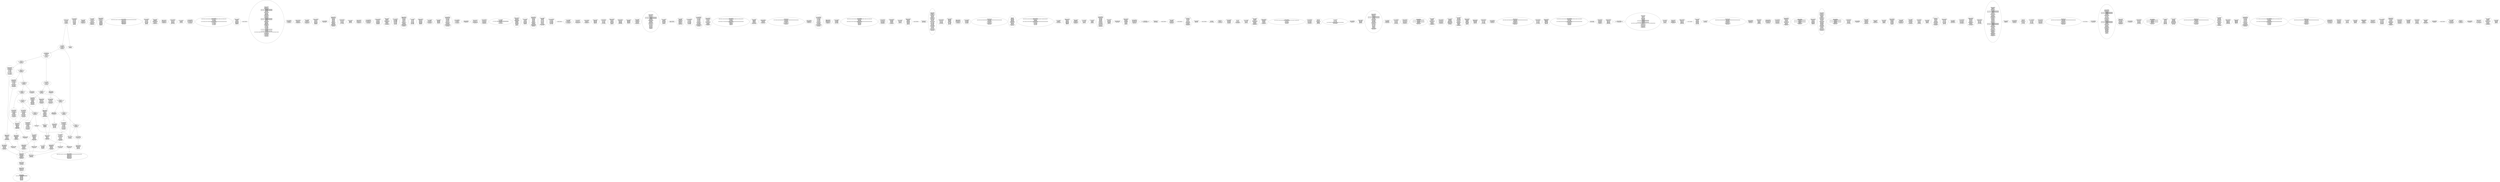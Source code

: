 digraph{
408[label="0x198:JUMPDEST
0x199:PUSH2 0x1b2
0x19c:PUSH1 0x4
0x19e:DUP1
0x19f:CALLDATASIZE
0x1a0:SUB
0x1a1:DUP2
0x1a2:ADD
0x1a3:SWAP1
0x1a4:PUSH2 0x1ad
0x1a7:SWAP2
0x1a8:SWAP1
0x1a9:PUSH2 0xcfa
0x1ac:JUMP"]
408 -> 3322
1891[label="0x763:JUMPDEST
0x764:PUSH1 0x40
0x766:MLOAD
0x767:DUP1
0x768:SWAP2
0x769:SUB
0x76a:SWAP1
0x76b:LOG3
0x76c:POP
0x76d:POP
0x76e:POP
0x76f:JUMP"]
3718[label="0xe86:JUMPDEST
0xe87:SWAP2
0xe88:POP
0xe89:PUSH2 0xe91
0xe8c:DUP3
0xe8d:PUSH2 0xe2a
0xe90:JUMP"]
888[label="0x378:JUMPDEST
0x379:SWAP1
0x37a:POP
0x37b:PUSH2 0x399
0x37e:DUP2
0x37f:DUP6
0x380:DUP6
0x381:PUSH2 0x38a
0x384:DUP6
0x385:DUP10
0x386:PUSH2 0x518
0x389:JUMP"]
2763[label="0xacb:JUMPDEST
0xacc:PUSH1 0x0
0xace:PUSH1 0x1f
0xad0:NOT
0xad1:PUSH1 0x1f
0xad3:DUP4
0xad4:ADD
0xad5:AND
0xad6:SWAP1
0xad7:POP
0xad8:SWAP2
0xad9:SWAP1
0xada:POP
0xadb:JUMP"]
3527[label="0xdc7:JUMPDEST
0xdc8:PUSH32 0x4e487b7100000000000000000000000000000000000000000000000000000000
0xde9:PUSH1 0x0
0xdeb:MSTORE
0xdec:PUSH1 0x11
0xdee:PUSH1 0x4
0xdf0:MSTORE
0xdf1:PUSH1 0x24
0xdf3:PUSH1 0x0
0xdf5:REVERT"]
800[label="0x320:JUMPDEST
0x321:PUSH1 0x1
0x323:SWAP2
0x324:POP
0x325:POP
0x326:SWAP3
0x327:SWAP2
0x328:POP
0x329:POP
0x32a:JUMP"]
1161[label="0x489:JUMPDEST
0x48a:SWAP1
0x48b:POP
0x48c:PUSH1 0x0
0x48e:PUSH2 0x497
0x491:DUP3
0x492:DUP7
0x493:PUSH2 0x518
0x496:JUMP"]
3574[label="0xdf6:JUMPDEST
0xdf7:PUSH1 0x0
0xdf9:PUSH2 0xe01
0xdfc:DUP3
0xdfd:PUSH2 0xb9a
0xe00:JUMP"]
1660[label="0x67c:JUMPDEST
0x67d:PUSH1 0x40
0x67f:MLOAD
0x680:DUP1
0x681:SWAP2
0x682:SUB
0x683:SWAP1
0x684:REVERT"]
2683[label="0xa7b:JUMPDEST
0xa7c:POP
0xa7d:POP
0xa7e:POP
0xa7f:JUMP"]
4543[label="0x11bf:JUMPDEST
0x11c0:PUSH1 0x0
0x11c2:PUSH2 0x11cc
0x11c5:PUSH1 0x26
0x11c7:DUP4
0x11c8:PUSH2 0xa90
0x11cb:JUMP"]
4318[label="0x10de:JUMPDEST
0x10df:PUSH32 0x45524332303a207472616e7366657220746f20746865207a65726f2061646472
0x1100:PUSH1 0x0
0x1102:DUP3
0x1103:ADD
0x1104:MSTORE
0x1105:PUSH32 0x6573730000000000000000000000000000000000000000000000000000000000
0x1126:PUSH1 0x20
0x1128:DUP3
0x1129:ADD
0x112a:MSTORE
0x112b:POP
0x112c:JUMP"]
3421[label="0xd5d:JUMPDEST
0xd5e:SWAP2
0xd5f:POP
0xd60:POP
0xd61:SWAP3
0xd62:POP
0xd63:SWAP3
0xd64:SWAP1
0xd65:POP
0xd66:JUMP"]
3046[label="0xbe6:JUMPDEST"]
1669[label="0x685:JUMPDEST
0x686:DUP1
0x687:PUSH1 0x1
0x689:PUSH1 0x0
0x68b:DUP6
0x68c:PUSH20 0xffffffffffffffffffffffffffffffffffffffff
0x6a1:AND
0x6a2:PUSH20 0xffffffffffffffffffffffffffffffffffffffff
0x6b7:AND
0x6b8:DUP2
0x6b9:MSTORE
0x6ba:PUSH1 0x20
0x6bc:ADD
0x6bd:SWAP1
0x6be:DUP2
0x6bf:MSTORE
0x6c0:PUSH1 0x20
0x6c2:ADD
0x6c3:PUSH1 0x0
0x6c5:SHA3
0x6c6:PUSH1 0x0
0x6c8:DUP5
0x6c9:PUSH20 0xffffffffffffffffffffffffffffffffffffffff
0x6de:AND
0x6df:PUSH20 0xffffffffffffffffffffffffffffffffffffffff
0x6f4:AND
0x6f5:DUP2
0x6f6:MSTORE
0x6f7:PUSH1 0x20
0x6f9:ADD
0x6fa:SWAP1
0x6fb:DUP2
0x6fc:MSTORE
0x6fd:PUSH1 0x20
0x6ff:ADD
0x700:PUSH1 0x0
0x702:SHA3
0x703:DUP2
0x704:SWAP1
0x705:SSTORE
0x706:POP
0x707:DUP2
0x708:PUSH20 0xffffffffffffffffffffffffffffffffffffffff
0x71d:AND
0x71e:DUP4
0x71f:PUSH20 0xffffffffffffffffffffffffffffffffffffffff
0x734:AND
0x735:PUSH32 0x8c5be1e5ebec7d5bd14f71427d1e84f3dd0314c0f7b2291e5b200ac8c7c3b925
0x756:DUP4
0x757:PUSH1 0x40
0x759:MLOAD
0x75a:PUSH2 0x763
0x75d:SWAP2
0x75e:SWAP1
0x75f:PUSH2 0xc55
0x762:JUMP"]
3100[label="0xc1c:JUMPDEST
0xc1d:PUSH2 0xc25
0xc20:DUP2
0xc21:PUSH2 0xc10
0xc24:JUMP"]
3322[label="0xcfa:JUMPDEST
0xcfb:PUSH1 0x0
0xcfd:PUSH1 0x20
0xcff:DUP3
0xd00:DUP5
0xd01:SUB
0xd02:SLT
0xd03:ISZERO
0xd04:PUSH2 0xd10
0xd07:JUMPI"]
3322 -> 3344
3322 -> 3336
906[label="0x38a:JUMPDEST
0x38b:PUSH2 0x394
0x38e:SWAP2
0x38f:SWAP1
0x390:PUSH2 0xdf6
0x393:JUMP"]
3585[label="0xe01:JUMPDEST
0xe02:SWAP2
0xe03:POP
0xe04:PUSH2 0xe0c
0xe07:DUP4
0xe08:PUSH2 0xb9a
0xe0b:JUMP"]
3729[label="0xe91:JUMPDEST
0xe92:PUSH1 0x40
0xe94:DUP3
0xe95:ADD
0xe96:SWAP1
0xe97:POP
0xe98:SWAP2
0xe99:SWAP1
0xe9a:POP
0xe9b:JUMP"]
429[label="0x1ad:JUMPDEST
0x1ae:PUSH2 0x3a4
0x1b1:JUMP"]
3886[label="0xf2e:JUMPDEST
0xf2f:PUSH1 0x0
0xf31:PUSH1 0x20
0xf33:DUP3
0xf34:ADD
0xf35:SWAP1
0xf36:POP
0xf37:DUP2
0xf38:DUP2
0xf39:SUB
0xf3a:PUSH1 0x0
0xf3c:DUP4
0xf3d:ADD
0xf3e:MSTORE
0xf3f:PUSH2 0xf47
0xf42:DUP2
0xf43:PUSH2 0xf0b
0xf46:JUMP"]
2015[label="0x7df:JUMPDEST
0x7e0:PUSH1 0x40
0x7e2:MLOAD
0x7e3:DUP1
0x7e4:SWAP2
0x7e5:SUB
0x7e6:SWAP1
0x7e7:REVERT"]
2688[label="0xa80:JUMPDEST
0xa81:POP
0xa82:POP
0xa83:POP
0xa84:JUMP"]
811[label="0x32b:JUMPDEST
0x32c:PUSH1 0x0
0x32e:PUSH1 0x2
0x330:SLOAD
0x331:SWAP1
0x332:POP
0x333:SWAP1
0x334:JUMP"]
2780[label="0xadc:JUMPDEST
0xadd:PUSH1 0x0
0xadf:PUSH2 0xae7
0xae2:DUP3
0xae3:PUSH2 0xa85
0xae6:JUMP"]
4397[label="0x112d:JUMPDEST
0x112e:PUSH1 0x0
0x1130:PUSH2 0x113a
0x1133:PUSH1 0x23
0x1135:DUP4
0x1136:PUSH2 0xa90
0x1139:JUMP"]
4275[label="0x10b3:JUMPDEST
0x10b4:PUSH1 0x40
0x10b6:DUP3
0x10b7:ADD
0x10b8:SWAP1
0x10b9:POP
0x10ba:SWAP2
0x10bb:SWAP1
0x10bc:POP
0x10bd:JUMP"]
2871[label="0xb37:JUMPDEST
0xb38:PUSH1 0x0
0xb3a:DUP1
0xb3b:REVERT"]
3061[label="0xbf5:JUMPDEST
0xbf6:SWAP3
0xbf7:POP
0xbf8:POP
0xbf9:PUSH1 0x20
0xbfb:PUSH2 0xc06
0xbfe:DUP6
0xbff:DUP3
0xc00:DUP7
0xc01:ADD
0xc02:PUSH2 0xbbb
0xc05:JUMP"]
3088[label="0xc10:JUMPDEST
0xc11:PUSH1 0x0
0xc13:DUP2
0xc14:ISZERO
0xc15:ISZERO
0xc16:SWAP1
0xc17:POP
0xc18:SWAP2
0xc19:SWAP1
0xc1a:POP
0xc1b:JUMP"]
3740[label="0xe9c:JUMPDEST
0xe9d:PUSH1 0x0
0xe9f:PUSH1 0x20
0xea1:DUP3
0xea2:ADD
0xea3:SWAP1
0xea4:POP
0xea5:DUP2
0xea6:DUP2
0xea7:SUB
0xea8:PUSH1 0x0
0xeaa:DUP4
0xeab:ADD
0xeac:MSTORE
0xead:PUSH2 0xeb5
0xeb0:DUP2
0xeb1:PUSH2 0xe79
0xeb4:JUMP"]
1140[label="0x474:JUMPDEST
0x475:POP
0x476:POP
0x477:POP
0x478:POP
0x479:POP
0x47a:SWAP1
0x47b:POP
0x47c:SWAP1
0x47d:JUMP"]
2693[label="0xa85:JUMPDEST
0xa86:PUSH1 0x0
0xa88:DUP2
0xa89:MLOAD
0xa8a:SWAP1
0xa8b:POP
0xa8c:SWAP2
0xa8d:SWAP1
0xa8e:POP
0xa8f:JUMP"]
4556[label="0x11cc:JUMPDEST
0x11cd:SWAP2
0x11ce:POP
0x11cf:PUSH2 0x11d7
0x11d2:DUP3
0x11d3:PUSH2 0x1170
0x11d6:JUMP"]
3431[label="0xd67:JUMPDEST
0xd68:PUSH32 0x4e487b7100000000000000000000000000000000000000000000000000000000
0xd89:PUSH1 0x0
0xd8b:MSTORE
0xd8c:PUSH1 0x22
0xd8e:PUSH1 0x4
0xd90:MSTORE
0xd91:PUSH1 0x24
0xd93:PUSH1 0x0
0xd95:REVERT"]
3911[label="0xf47:JUMPDEST
0xf48:SWAP1
0xf49:POP
0xf4a:SWAP2
0xf4b:SWAP1
0xf4c:POP
0xf4d:JUMP"]
4140[label="0x102c:JUMPDEST
0x102d:PUSH1 0x0
0x102f:PUSH1 0x20
0x1031:DUP3
0x1032:ADD
0x1033:SWAP1
0x1034:POP
0x1035:DUP2
0x1036:DUP2
0x1037:SUB
0x1038:PUSH1 0x0
0x103a:DUP4
0x103b:ADD
0x103c:MSTORE
0x103d:PUSH2 0x1045
0x1040:DUP2
0x1041:PUSH2 0x1009
0x1044:JUMP"]
1904[label="0x770:JUMPDEST
0x771:PUSH1 0x0
0x773:PUSH2 0x77c
0x776:DUP5
0x777:DUP5
0x778:PUSH2 0x518
0x77b:JUMP"]
916[label="0x394:JUMPDEST
0x395:PUSH2 0x5a7
0x398:JUMP"]
821[label="0x335:JUMPDEST
0x336:PUSH1 0x0
0x338:DUP1
0x339:PUSH2 0x340
0x33c:PUSH2 0x59f
0x33f:JUMP"]
434[label="0x1b2:JUMPDEST
0x1b3:PUSH1 0x40
0x1b5:MLOAD
0x1b6:PUSH2 0x1bf
0x1b9:SWAP2
0x1ba:SWAP1
0x1bb:PUSH2 0xc55
0x1be:JUMP"]
1916[label="0x77c:JUMPDEST
0x77d:SWAP1
0x77e:POP
0x77f:PUSH32 0xffffffffffffffffffffffffffffffffffffffffffffffffffffffffffffffff
0x7a0:DUP2
0x7a1:EQ
0x7a2:PUSH2 0x7f6
0x7a5:JUMPI"]
2704[label="0xa90:JUMPDEST
0xa91:PUSH1 0x0
0xa93:DUP3
0xa94:DUP3
0xa95:MSTORE
0xa96:PUSH1 0x20
0xa98:DUP3
0xa99:ADD
0xa9a:SWAP1
0xa9b:POP
0xa9c:SWAP3
0xa9d:SWAP2
0xa9e:POP
0xa9f:POP
0xaa0:JUMP"]
2876[label="0xb3c:JUMPDEST
0xb3d:PUSH1 0x0
0xb3f:PUSH20 0xffffffffffffffffffffffffffffffffffffffff
0xb54:DUP3
0xb55:AND
0xb56:SWAP1
0xb57:POP
0xb58:SWAP2
0xb59:SWAP1
0xb5a:POP
0xb5b:JUMP"]
3078[label="0xc06:JUMPDEST
0xc07:SWAP2
0xc08:POP
0xc09:POP
0xc0a:SWAP3
0xc0b:POP
0xc0c:SWAP3
0xc0d:SWAP1
0xc0e:POP
0xc0f:JUMP"]
4032[label="0xfc0:JUMPDEST
0xfc1:PUSH1 0x0
0xfc3:PUSH1 0x20
0xfc5:DUP3
0xfc6:ADD
0xfc7:SWAP1
0xfc8:POP
0xfc9:DUP2
0xfca:DUP2
0xfcb:SUB
0xfcc:PUSH1 0x0
0xfce:DUP4
0xfcf:ADD
0xfd0:MSTORE
0xfd1:PUSH2 0xfd9
0xfd4:DUP2
0xfd5:PUSH2 0xf9d
0xfd8:JUMP"]
3344[label="0xd10:JUMPDEST
0xd11:PUSH1 0x0
0xd13:PUSH2 0xd1e
0xd16:DUP5
0xd17:DUP3
0xd18:DUP6
0xd19:ADD
0xd1a:PUSH2 0xb85
0xd1d:JUMP"]
3344 -> 2949
3596[label="0xe0c:JUMPDEST
0xe0d:SWAP3
0xe0e:POP
0xe0f:DUP3
0xe10:DUP3
0xe11:ADD
0xe12:SWAP1
0xe13:POP
0xe14:DUP1
0xe15:DUP3
0xe16:GT
0xe17:ISZERO
0xe18:PUSH2 0xe24
0xe1b:JUMPI"]
4567[label="0x11d7:JUMPDEST
0x11d8:PUSH1 0x40
0x11da:DUP3
0x11db:ADD
0x11dc:SWAP1
0x11dd:POP
0x11de:SWAP2
0x11df:SWAP1
0x11e0:POP
0x11e1:JUMP"]
3343[label="0xd0f:JUMPDEST"]
4410[label="0x113a:JUMPDEST
0x113b:SWAP2
0x113c:POP
0x113d:PUSH2 0x1145
0x1140:DUP3
0x1141:PUSH2 0x10de
0x1144:JUMP"]
1150[label="0x47e:JUMPDEST
0x47f:PUSH1 0x0
0x481:DUP1
0x482:PUSH2 0x489
0x485:PUSH2 0x59f
0x488:JUMP"]
2791[label="0xae7:JUMPDEST
0xae8:PUSH2 0xaf1
0xaeb:DUP2
0xaec:DUP6
0xaed:PUSH2 0xa90
0xaf0:JUMP"]
3765[label="0xeb5:JUMPDEST
0xeb6:SWAP1
0xeb7:POP
0xeb8:SWAP2
0xeb9:SWAP1
0xeba:POP
0xebb:JUMP"]
16[label="0x10:JUMPDEST
0x11:POP
0x12:PUSH1 0x4
0x14:CALLDATASIZE
0x15:LT
0x16:PUSH2 0xa9
0x19:JUMPI"]
16 -> 169
16 -> 26
447[label="0x1bf:JUMPDEST
0x1c0:PUSH1 0x40
0x1c2:MLOAD
0x1c3:DUP1
0x1c4:SWAP2
0x1c5:SUB
0x1c6:SWAP1
0x1c7:RETURN"]
921[label="0x399:JUMPDEST
0x39a:PUSH1 0x1
0x39c:SWAP2
0x39d:POP
0x39e:POP
0x39f:SWAP3
0x3a0:SWAP2
0x3a1:POP
0x3a2:POP
0x3a3:JUMP"]
1235[label="0x4d3:JUMPDEST
0x4d4:PUSH1 0x40
0x4d6:MLOAD
0x4d7:DUP1
0x4d8:SWAP2
0x4d9:SUB
0x4da:SWAP1
0x4db:REVERT"]
2919[label="0xb67:JUMPDEST
0xb68:SWAP1
0xb69:POP
0xb6a:SWAP2
0xb6b:SWAP1
0xb6c:POP
0xb6d:JUMP"]
3478[label="0xd96:JUMPDEST
0xd97:PUSH1 0x0
0xd99:PUSH1 0x2
0xd9b:DUP3
0xd9c:DIV
0xd9d:SWAP1
0xd9e:POP
0xd9f:PUSH1 0x1
0xda1:DUP3
0xda2:AND
0xda3:DUP1
0xda4:PUSH2 0xdae
0xda7:JUMPI"]
3478 -> 3502
3478 -> 3496
832[label="0x340:JUMPDEST
0x341:SWAP1
0x342:POP
0x343:PUSH2 0x34d
0x346:DUP6
0x347:DUP3
0x348:DUP6
0x349:PUSH2 0x770
0x34c:JUMP"]
932[label="0x3a4:JUMPDEST
0x3a5:PUSH1 0x0
0x3a7:DUP1
0x3a8:PUSH1 0x0
0x3aa:DUP4
0x3ab:PUSH20 0xffffffffffffffffffffffffffffffffffffffff
0x3c0:AND
0x3c1:PUSH20 0xffffffffffffffffffffffffffffffffffffffff
0x3d6:AND
0x3d7:DUP2
0x3d8:MSTORE
0x3d9:PUSH1 0x20
0x3db:ADD
0x3dc:SWAP1
0x3dd:DUP2
0x3de:MSTORE
0x3df:PUSH1 0x20
0x3e1:ADD
0x3e2:PUSH1 0x0
0x3e4:SHA3
0x3e5:SLOAD
0x3e6:SWAP1
0x3e7:POP
0x3e8:SWAP2
0x3e9:SWAP1
0x3ea:POP
0x3eb:JUMP"]
43[label="0x2b:DUP1
0x2c:PUSH4 0x39509351
0x31:EQ
0x32:PUSH2 0x168
0x35:JUMPI"]
43 -> 360
43 -> 54
2908[label="0xb5c:JUMPDEST
0xb5d:PUSH1 0x0
0xb5f:PUSH2 0xb67
0xb62:DUP3
0xb63:PUSH2 0xb3c
0xb66:JUMP"]
2908 -> 2876
3358[label="0xd1e:JUMPDEST
0xd1f:SWAP2
0xd20:POP
0xd21:POP
0xd22:SWAP3
0xd23:SWAP2
0xd24:POP
0xd25:POP
0xd26:JUMP"]
2721[label="0xaa1:JUMPDEST
0xaa2:PUSH1 0x0"]
2801[label="0xaf1:JUMPDEST
0xaf2:SWAP4
0xaf3:POP
0xaf4:PUSH2 0xb01
0xaf7:DUP2
0xaf8:DUP6
0xaf9:PUSH1 0x20
0xafb:DUP7
0xafc:ADD
0xafd:PUSH2 0xaa1
0xb00:JUMP"]
4421[label="0x1145:JUMPDEST
0x1146:PUSH1 0x40
0x1148:DUP3
0x1149:ADD
0x114a:SWAP1
0x114b:POP
0x114c:SWAP2
0x114d:SWAP1
0x114e:POP
0x114f:JUMP"]
4578[label="0x11e2:JUMPDEST
0x11e3:PUSH1 0x0
0x11e5:PUSH1 0x20
0x11e7:DUP3
0x11e8:ADD
0x11e9:SWAP1
0x11ea:POP
0x11eb:DUP2
0x11ec:DUP2
0x11ed:SUB
0x11ee:PUSH1 0x0
0x11f0:DUP4
0x11f1:ADD
0x11f2:MSTORE
0x11f3:PUSH2 0x11fb
0x11f6:DUP2
0x11f7:PUSH2 0x11bf
0x11fa:JUMP"]
3115[label="0xc2b:JUMPDEST
0xc2c:PUSH1 0x0
0xc2e:PUSH1 0x20
0xc30:DUP3
0xc31:ADD
0xc32:SWAP1
0xc33:POP
0xc34:PUSH2 0xc40
0xc37:PUSH1 0x0
0xc39:DUP4
0xc3a:ADD
0xc3b:DUP5
0xc3c:PUSH2 0xc1c
0xc3f:JUMP"]
3918[label="0xf4e:JUMPDEST
0xf4f:PUSH32 0x45524332303a20617070726f766520746f20746865207a65726f206164647265
0xf70:PUSH1 0x0
0xf72:DUP3
0xf73:ADD
0xf74:MSTORE
0xf75:PUSH32 0x7373000000000000000000000000000000000000000000000000000000000000
0xf96:PUSH1 0x20
0xf98:DUP3
0xf99:ADD
0xf9a:MSTORE
0xf9b:POP
0xf9c:JUMP"]
456[label="0x1c8:JUMPDEST
0x1c9:PUSH2 0x1d0
0x1cc:PUSH2 0x3ec
0x1cf:JUMP"]
456 -> 1004
1175[label="0x497:JUMPDEST
0x498:SWAP1
0x499:POP
0x49a:DUP4
0x49b:DUP2
0x49c:LT
0x49d:ISZERO
0x49e:PUSH2 0x4dc
0x4a1:JUMPI"]
845[label="0x34d:JUMPDEST
0x34e:PUSH2 0x358
0x351:DUP6
0x352:DUP6
0x353:DUP6
0x354:PUSH2 0x7fc
0x357:JUMP"]
54[label="0x36:DUP1
0x37:PUSH4 0x70a08231
0x3c:EQ
0x3d:PUSH2 0x198
0x40:JUMPI"]
54 -> 408
54 -> 65
1966[label="0x7ae:PUSH1 0x40
0x7b0:MLOAD
0x7b1:PUSH32 0x8c379a000000000000000000000000000000000000000000000000000000000
0x7d2:DUP2
0x7d3:MSTORE
0x7d4:PUSH1 0x4
0x7d6:ADD
0x7d7:PUSH2 0x7df
0x7da:SWAP1
0x7db:PUSH2 0x102c
0x7de:JUMP"]
2817[label="0xb01:JUMPDEST
0xb02:PUSH2 0xb0a
0xb05:DUP2
0xb06:PUSH2 0xacb
0xb09:JUMP"]
3367[label="0xd27:JUMPDEST
0xd28:PUSH1 0x0
0xd2a:DUP1
0xd2b:PUSH1 0x40
0xd2d:DUP4
0xd2e:DUP6
0xd2f:SUB
0xd30:SLT
0xd31:ISZERO
0xd32:PUSH2 0xd3e
0xd35:JUMPI"]
3367 -> 3390
3367 -> 3382
4432[label="0x1150:JUMPDEST
0x1151:PUSH1 0x0
0x1153:PUSH1 0x20
0x1155:DUP3
0x1156:ADD
0x1157:SWAP1
0x1158:POP
0x1159:DUP2
0x115a:DUP2
0x115b:SUB
0x115c:PUSH1 0x0
0x115e:DUP4
0x115f:ADD
0x1160:MSTORE
0x1161:PUSH2 0x1169
0x1164:DUP2
0x1165:PUSH2 0x112d
0x1168:JUMP"]
1004[label="0x3ec:JUMPDEST
0x3ed:PUSH1 0x60
0x3ef:PUSH1 0x4
0x3f1:DUP1
0x3f2:SLOAD
0x3f3:PUSH2 0x3fb
0x3f6:SWAP1
0x3f7:PUSH2 0xd96
0x3fa:JUMP"]
1004 -> 3478
3997[label="0xf9d:JUMPDEST
0xf9e:PUSH1 0x0
0xfa0:PUSH2 0xfaa
0xfa3:PUSH1 0x22
0xfa5:DUP4
0xfa6:PUSH2 0xa90
0xfa9:JUMP"]
4603[label="0x11fb:JUMPDEST
0x11fc:SWAP1
0x11fd:POP
0x11fe:SWAP2
0x11ff:SWAP1
0x1200:POP
0x1201:JUMP"]
3772[label="0xebc:JUMPDEST
0xebd:PUSH32 0x45524332303a20617070726f76652066726f6d20746865207a65726f20616464
0xede:PUSH1 0x0
0xee0:DUP3
0xee1:ADD
0xee2:MSTORE
0xee3:PUSH32 0x7265737300000000000000000000000000000000000000000000000000000000
0xf04:PUSH1 0x20
0xf06:DUP3
0xf07:ADD
0xf08:MSTORE
0xf09:POP
0xf0a:JUMP"]
464[label="0x1d0:JUMPDEST
0x1d1:PUSH1 0x40
0x1d3:MLOAD
0x1d4:PUSH2 0x1dd
0x1d7:SWAP2
0x1d8:SWAP1
0x1d9:PUSH2 0xb15
0x1dc:JUMP"]
2024[label="0x7e8:JUMPDEST
0x7e9:PUSH2 0x7f5
0x7ec:DUP5
0x7ed:DUP5
0x7ee:DUP5
0x7ef:DUP5
0x7f0:SUB
0x7f1:PUSH2 0x5a7
0x7f4:JUMP"]
3620[label="0xe24:JUMPDEST
0xe25:SWAP3
0xe26:SWAP2
0xe27:POP
0xe28:POP
0xe29:JUMP"]
856[label="0x358:JUMPDEST
0x359:PUSH1 0x1
0x35b:SWAP2
0x35c:POP
0x35d:POP
0x35e:SWAP4
0x35f:SWAP3
0x360:POP
0x361:POP
0x362:POP
0x363:JUMP"]
2926[label="0xb6e:JUMPDEST
0xb6f:PUSH2 0xb77
0xb72:DUP2
0xb73:PUSH2 0xb5c
0xb76:JUMP"]
2926 -> 2908
3619[label="0xe23:JUMPDEST"]
2942[label="0xb7e:PUSH1 0x0
0xb80:DUP1
0xb81:REVERT"]
1019[label="0x3fb:JUMPDEST
0x3fc:DUP1
0x3fd:PUSH1 0x1f
0x3ff:ADD
0x400:PUSH1 0x20
0x402:DUP1
0x403:SWAP2
0x404:DIV
0x405:MUL
0x406:PUSH1 0x20
0x408:ADD
0x409:PUSH1 0x40
0x40b:MLOAD
0x40c:SWAP1
0x40d:DUP2
0x40e:ADD
0x40f:PUSH1 0x40
0x411:MSTORE
0x412:DUP1
0x413:SWAP3
0x414:SWAP2
0x415:SWAP1
0x416:DUP2
0x417:DUP2
0x418:MSTORE
0x419:PUSH1 0x20
0x41b:ADD
0x41c:DUP3
0x41d:DUP1
0x41e:SLOAD
0x41f:PUSH2 0x427
0x422:SWAP1
0x423:PUSH2 0xd96
0x426:JUMP"]
65[label="0x41:DUP1
0x42:PUSH4 0x95d89b41
0x47:EQ
0x48:PUSH2 0x1c8
0x4b:JUMPI"]
65 -> 76
65 -> 456
477[label="0x1dd:JUMPDEST
0x1de:PUSH1 0x40
0x1e0:MLOAD
0x1e1:DUP1
0x1e2:SWAP2
0x1e3:SUB
0x1e4:SWAP1
0x1e5:RETURN"]
3382[label="0xd36:PUSH2 0xd3d
0xd39:PUSH2 0xb37
0xd3c:JUMP"]
3382 -> 2871
2826[label="0xb0a:JUMPDEST
0xb0b:DUP5
0xb0c:ADD
0xb0d:SWAP2
0xb0e:POP
0xb0f:POP
0xb10:SWAP3
0xb11:SWAP2
0xb12:POP
0xb13:POP
0xb14:JUMP"]
3851[label="0xf0b:JUMPDEST
0xf0c:PUSH1 0x0
0xf0e:PUSH2 0xf18
0xf11:PUSH1 0x24
0xf13:DUP4
0xf14:PUSH2 0xa90
0xf17:JUMP"]
4457[label="0x1169:JUMPDEST
0x116a:SWAP1
0x116b:POP
0x116c:SWAP2
0x116d:SWAP1
0x116e:POP
0x116f:JUMP"]
1186[label="0x4a2:PUSH1 0x40
0x4a4:MLOAD
0x4a5:PUSH32 0x8c379a000000000000000000000000000000000000000000000000000000000
0x4c6:DUP2
0x4c7:MSTORE
0x4c8:PUSH1 0x4
0x4ca:ADD
0x4cb:PUSH2 0x4d3
0x4ce:SWAP1
0x4cf:PUSH2 0xe9c
0x4d2:JUMP"]
3502[label="0xdae:JUMPDEST
0xdaf:PUSH1 0x20
0xdb1:DUP3
0xdb2:LT
0xdb3:DUP2
0xdb4:SUB
0xdb5:PUSH2 0xdc1
0xdb8:JUMPI"]
3502 -> 3521
3502 -> 3513
2733[label="0xaad:DUP1
0xaae:DUP3
0xaaf:ADD
0xab0:MLOAD
0xab1:DUP2
0xab2:DUP5
0xab3:ADD
0xab4:MSTORE
0xab5:PUSH1 0x20
0xab7:DUP2
0xab8:ADD
0xab9:SWAP1
0xaba:POP
0xabb:PUSH2 0xaa4
0xabe:JUMP"]
3626[label="0xe2a:JUMPDEST
0xe2b:PUSH32 0x45524332303a2064656372656173656420616c6c6f77616e63652062656c6f77
0xe4c:PUSH1 0x0
0xe4e:DUP3
0xe4f:ADD
0xe50:MSTORE
0xe51:PUSH32 0x207a65726f000000000000000000000000000000000000000000000000000000
0xe72:PUSH1 0x20
0xe74:DUP3
0xe75:ADD
0xe76:MSTORE
0xe77:POP
0xe78:JUMP"]
868[label="0x364:JUMPDEST
0x365:PUSH1 0x0
0x367:PUSH1 0x12
0x369:SWAP1
0x36a:POP
0x36b:SWAP1
0x36c:JUMP"]
2935[label="0xb77:JUMPDEST
0xb78:DUP2
0xb79:EQ
0xb7a:PUSH2 0xb82
0xb7d:JUMPI"]
4021[label="0xfb5:JUMPDEST
0xfb6:PUSH1 0x40
0xfb8:DUP3
0xfb9:ADD
0xfba:SWAP1
0xfbb:POP
0xfbc:SWAP2
0xfbd:SWAP1
0xfbe:POP
0xfbf:JUMP"]
76[label="0x4c:DUP1
0x4d:PUSH4 0xa457c2d7
0x52:EQ
0x53:PUSH2 0x1e6
0x56:JUMPI"]
76 -> 87
76 -> 486
4010[label="0xfaa:JUMPDEST
0xfab:SWAP2
0xfac:POP
0xfad:PUSH2 0xfb5
0xfb0:DUP3
0xfb1:PUSH2 0xf4e
0xfb4:JUMP"]
3109[label="0xc25:JUMPDEST
0xc26:DUP3
0xc27:MSTORE
0xc28:POP
0xc29:POP
0xc2a:JUMP"]
2038[label="0x7f6:JUMPDEST
0x7f7:POP
0x7f8:POP
0x7f9:POP
0x7fa:POP
0x7fb:JUMP"]
2837[label="0xb15:JUMPDEST
0xb16:PUSH1 0x0
0xb18:PUSH1 0x20
0xb1a:DUP3
0xb1b:ADD
0xb1c:SWAP1
0xb1d:POP
0xb1e:DUP2
0xb1f:DUP2
0xb20:SUB
0xb21:PUSH1 0x0
0xb23:DUP4
0xb24:ADD
0xb25:MSTORE
0xb26:PUSH2 0xb2f
0xb29:DUP2
0xb2a:DUP5
0xb2b:PUSH2 0xadc
0xb2e:JUMP"]
486[label="0x1e6:JUMPDEST
0x1e7:PUSH2 0x200
0x1ea:PUSH1 0x4
0x1ec:DUP1
0x1ed:CALLDATASIZE
0x1ee:SUB
0x1ef:DUP2
0x1f0:ADD
0x1f1:SWAP1
0x1f2:PUSH2 0x1fb
0x1f5:SWAP2
0x1f6:SWAP1
0x1f7:PUSH2 0xbd0
0x1fa:JUMP"]
486 -> 3024
3513[label="0xdb9:PUSH2 0xdc0
0xdbc:PUSH2 0xd67
0xdbf:JUMP"]
3513 -> 3431
2863[label="0xb2f:JUMPDEST
0xb30:SWAP1
0xb31:POP
0xb32:SWAP3
0xb33:SWAP2
0xb34:POP
0xb35:POP
0xb36:JUMP"]
3612[label="0xe1c:PUSH2 0xe23
0xe1f:PUSH2 0xdc7
0xe22:JUMP"]
2751[label="0xabf:JUMPDEST
0xac0:PUSH1 0x0
0xac2:DUP5
0xac3:DUP5
0xac4:ADD
0xac5:MSTORE
0xac6:POP
0xac7:POP
0xac8:POP
0xac9:POP
0xaca:JUMP"]
3705[label="0xe79:JUMPDEST
0xe7a:PUSH1 0x0
0xe7c:PUSH2 0xe86
0xe7f:PUSH1 0x25
0xe81:DUP4
0xe82:PUSH2 0xa90
0xe85:JUMP"]
4611[label="0x1203:LOG2
0x1204:PUSH5 0x6970667358
0x120a:INVALID"]
2996[label="0xbb4:PUSH1 0x0
0xbb6:DUP1
0xbb7:REVERT"]
87[label="0x57:DUP1
0x58:PUSH4 0xa9059cbb
0x5d:EQ
0x5e:PUSH2 0x216
0x61:JUMPI"]
87 -> 534
87 -> 98
3390[label="0xd3e:JUMPDEST
0xd3f:PUSH1 0x0
0xd41:PUSH2 0xd4c
0xd44:DUP6
0xd45:DUP3
0xd46:DUP7
0xd47:ADD
0xd48:PUSH2 0xb85
0xd4b:JUMP"]
3390 -> 2949
3201[label="0xc81:PUSH2 0xc88
0xc84:PUSH2 0xb37
0xc87:JUMP"]
3201 -> 2871
3389[label="0xd3d:JUMPDEST"]
3864[label="0xf18:JUMPDEST
0xf19:SWAP2
0xf1a:POP
0xf1b:PUSH2 0xf23
0xf1e:DUP3
0xf1f:PUSH2 0xebc
0xf22:JUMP"]
2037[label="0x7f5:JUMPDEST"]
3521[label="0xdc1:JUMPDEST
0xdc2:POP
0xdc3:SWAP2
0xdc4:SWAP1
0xdc5:POP
0xdc6:JUMP"]
704[label="0x2c0:PUSH2 0x100
0x2c3:DUP1
0x2c4:DUP4
0x2c5:SLOAD
0x2c6:DIV
0x2c7:MUL
0x2c8:DUP4
0x2c9:MSTORE
0x2ca:SWAP2
0x2cb:PUSH1 0x20
0x2cd:ADD
0x2ce:SWAP2
0x2cf:PUSH2 0x2fe
0x2d2:JUMP"]
2946[label="0xb82:JUMPDEST
0xb83:POP
0xb84:JUMP"]
3520[label="0xdc0:JUMPDEST"]
98[label="0x62:DUP1
0x63:PUSH4 0xdd62ed3e
0x68:EQ
0x69:PUSH2 0x246
0x6c:JUMPI"]
98 -> 582
98 -> 109
4619[label="0x120b:SLT
0x120c:SHA3
0x120d:INVALID"]
1070[label="0x42e:DUP1
0x42f:PUSH1 0x1f
0x431:LT
0x432:PUSH2 0x449
0x435:JUMPI"]
4165[label="0x1045:JUMPDEST
0x1046:SWAP1
0x1047:POP
0x1048:SWAP2
0x1049:SWAP1
0x104a:POP
0x104b:JUMP"]
1958[label="0x7a6:DUP2
0x7a7:DUP2
0x7a8:LT
0x7a9:ISZERO
0x7aa:PUSH2 0x7e8
0x7ad:JUMPI"]
3136[label="0xc40:JUMPDEST
0xc41:SWAP3
0xc42:SWAP2
0xc43:POP
0xc44:POP
0xc45:JUMP"]
3404[label="0xd4c:JUMPDEST
0xd4d:SWAP3
0xd4e:POP
0xd4f:POP
0xd50:PUSH1 0x20
0xd52:PUSH2 0xd5d
0xd55:DUP6
0xd56:DUP3
0xd57:DUP7
0xd58:ADD
0xd59:PUSH2 0xb85
0xd5c:JUMP"]
3496[label="0xda8:PUSH1 0x7f
0xdaa:DUP3
0xdab:AND
0xdac:SWAP2
0xdad:POP"]
3496 -> 3502
2949[label="0xb85:JUMPDEST
0xb86:PUSH1 0x0
0xb88:DUP2
0xb89:CALLDATALOAD
0xb8a:SWAP1
0xb8b:POP
0xb8c:PUSH2 0xb94
0xb8f:DUP2
0xb90:PUSH2 0xb6e
0xb93:JUMP"]
2949 -> 2926
1244[label="0x4dc:JUMPDEST
0x4dd:PUSH2 0x4e9
0x4e0:DUP3
0x4e1:DUP7
0x4e2:DUP7
0x4e3:DUP5
0x4e4:SUB
0x4e5:PUSH2 0x5a7
0x4e8:JUMP"]
4064[label="0xfe0:JUMPDEST
0xfe1:PUSH32 0x45524332303a20696e73756666696369656e7420616c6c6f77616e6365000000
0x1002:PUSH1 0x0
0x1004:DUP3
0x1005:ADD
0x1006:MSTORE
0x1007:POP
0x1008:JUMP"]
109[label="0x6d:PUSH2 0xa9
0x70:JUMP"]
109 -> 169
308[label="0x134:JUMPDEST
0x135:PUSH1 0x40
0x137:MLOAD
0x138:PUSH2 0x141
0x13b:SWAP2
0x13c:SWAP1
0x13d:PUSH2 0xc2b
0x140:JUMP"]
757[label="0x2f5:DUP3
0x2f6:SWAP1
0x2f7:SUB
0x2f8:PUSH1 0x1f
0x2fa:AND
0x2fb:DUP3
0x2fc:ADD
0x2fd:SWAP2"]
4622[label="0x120e:MSTORE
0x120f:LT
0x1210:AND
0x1211:BYTE
0x1212:SHR
0x1213:PUSH20 0x7448ee9faee44cfb79ff82d40c1bc24e26258c82
0x1228:GASLIMIT
0x1229:INVALID"]
225[label="0xe1:JUMPDEST
0xe2:PUSH2 0x308
0xe5:JUMP"]
2964[label="0xb94:JUMPDEST
0xb95:SWAP3
0xb96:SWAP2
0xb97:POP
0xb98:POP
0xb99:JUMP"]
2277[label="0x8e5:JUMPDEST
0x8e6:PUSH1 0x0
0x8e8:DUP1
0x8e9:PUSH1 0x0
0x8eb:DUP6
0x8ec:PUSH20 0xffffffffffffffffffffffffffffffffffffffff
0x901:AND
0x902:PUSH20 0xffffffffffffffffffffffffffffffffffffffff
0x917:AND
0x918:DUP2
0x919:MSTORE
0x91a:PUSH1 0x20
0x91c:ADD
0x91d:SWAP1
0x91e:DUP2
0x91f:MSTORE
0x920:PUSH1 0x20
0x922:ADD
0x923:PUSH1 0x0
0x925:SHA3
0x926:SLOAD
0x927:SWAP1
0x928:POP
0x929:DUP2
0x92a:DUP2
0x92b:LT
0x92c:ISZERO
0x92d:PUSH2 0x96b
0x930:JUMPI"]
1063[label="0x427:JUMPDEST
0x428:DUP1
0x429:ISZERO
0x42a:PUSH2 0x474
0x42d:JUMPI"]
321[label="0x141:JUMPDEST
0x142:PUSH1 0x40
0x144:MLOAD
0x145:DUP1
0x146:SWAP2
0x147:SUB
0x148:SWAP1
0x149:RETURN"]
608[label="0x260:JUMPDEST
0x261:PUSH1 0x40
0x263:MLOAD
0x264:PUSH2 0x26d
0x267:SWAP2
0x268:SWAP1
0x269:PUSH2 0xc55
0x26c:JUMP"]
2044[label="0x7fc:JUMPDEST
0x7fd:PUSH1 0x0
0x7ff:PUSH20 0xffffffffffffffffffffffffffffffffffffffff
0x814:AND
0x815:DUP4
0x816:PUSH20 0xffffffffffffffffffffffffffffffffffffffff
0x82b:AND
0x82c:SUB
0x82d:PUSH2 0x86b
0x830:JUMPI"]
113[label="0x71:JUMPDEST
0x72:DUP1
0x73:PUSH4 0x6fdde03
0x78:EQ
0x79:PUSH2 0xae
0x7c:JUMPI"]
113 -> 125
113 -> 174
3240[label="0xca8:JUMPDEST
0xca9:SWAP3
0xcaa:POP
0xcab:POP
0xcac:PUSH1 0x40
0xcae:PUSH2 0xcb9
0xcb1:DUP7
0xcb2:DUP3
0xcb3:DUP8
0xcb4:ADD
0xcb5:PUSH2 0xbbb
0xcb8:JUMP"]
512[label="0x200:JUMPDEST
0x201:PUSH1 0x40
0x203:MLOAD
0x204:PUSH2 0x20d
0x207:SWAP2
0x208:SWAP1
0x209:PUSH2 0xc2b
0x20c:JUMP"]
723[label="0x2d3:JUMPDEST
0x2d4:DUP3
0x2d5:ADD
0x2d6:SWAP2
0x2d7:SWAP1
0x2d8:PUSH1 0x0
0x2da:MSTORE
0x2db:PUSH1 0x20
0x2dd:PUSH1 0x0
0x2df:SHA3
0x2e0:SWAP1"]
737[label="0x2e1:JUMPDEST
0x2e2:DUP2
0x2e3:SLOAD
0x2e4:DUP2
0x2e5:MSTORE
0x2e6:SWAP1
0x2e7:PUSH1 0x1
0x2e9:ADD
0x2ea:SWAP1
0x2eb:PUSH1 0x20
0x2ed:ADD
0x2ee:DUP1
0x2ef:DUP4
0x2f0:GT
0x2f1:PUSH2 0x2e1
0x2f4:JUMPI"]
1257[label="0x4e9:JUMPDEST
0x4ea:PUSH1 0x1
0x4ec:SWAP3
0x4ed:POP
0x4ee:POP
0x4ef:POP
0x4f0:SWAP3
0x4f1:SWAP2
0x4f2:POP
0x4f3:POP
0x4f4:JUMP"]
1439[label="0x59f:JUMPDEST
0x5a0:PUSH1 0x0
0x5a2:CALLER
0x5a3:SWAP1
0x5a4:POP
0x5a5:SWAP1
0x5a6:JUMP"]
621[label="0x26d:JUMPDEST
0x26e:PUSH1 0x40
0x270:MLOAD
0x271:DUP1
0x272:SWAP2
0x273:SUB
0x274:SWAP1
0x275:RETURN"]
3142[label="0xc46:JUMPDEST
0xc47:PUSH2 0xc4f
0xc4a:DUP2
0xc4b:PUSH2 0xb9a
0xc4e:JUMP"]
2353[label="0x931:PUSH1 0x40
0x933:MLOAD
0x934:PUSH32 0x8c379a000000000000000000000000000000000000000000000000000000000
0x955:DUP2
0x956:MSTORE
0x957:PUSH1 0x4
0x959:ADD
0x95a:PUSH2 0x962
0x95d:SWAP1
0x95e:PUSH2 0x11e2
0x961:JUMP"]
525[label="0x20d:JUMPDEST
0x20e:PUSH1 0x40
0x210:MLOAD
0x211:DUP1
0x212:SWAP2
0x213:SUB
0x214:SWAP1
0x215:RETURN"]
136[label="0x88:DUP1
0x89:PUSH4 0x18160ddd
0x8e:EQ
0x8f:PUSH2 0xfc
0x92:JUMPI"]
136 -> 252
136 -> 147
2970[label="0xb9a:JUMPDEST
0xb9b:PUSH1 0x0
0xb9d:DUP2
0xb9e:SWAP1
0xb9f:POP
0xba0:SWAP2
0xba1:SWAP1
0xba2:POP
0xba3:JUMP"]
4172[label="0x104c:JUMPDEST
0x104d:PUSH32 0x45524332303a207472616e736665722066726f6d20746865207a65726f206164
0x106e:PUSH1 0x0
0x1070:DUP3
0x1071:ADD
0x1072:MSTORE
0x1073:PUSH32 0x6472657373000000000000000000000000000000000000000000000000000000
0x1094:PUSH1 0x20
0x1096:DUP3
0x1097:ADD
0x1098:MSTORE
0x1099:POP
0x109a:JUMP"]
125[label="0x7d:DUP1
0x7e:PUSH4 0x95ea7b3
0x83:EQ
0x84:PUSH2 0xcc
0x87:JUMPI"]
125 -> 136
125 -> 204
4650[label="0x122a:SWAP6
0x122b:INVALID"]
330[label="0x14a:JUMPDEST
0x14b:PUSH2 0x152
0x14e:PUSH2 0x364
0x151:JUMP"]
330 -> 868
230[label="0xe6:JUMPDEST
0xe7:PUSH1 0x40
0xe9:MLOAD
0xea:PUSH2 0xf3
0xed:SWAP2
0xee:SWAP1
0xef:PUSH2 0xc2b
0xf2:JUMP"]
2146[label="0x862:JUMPDEST
0x863:PUSH1 0x40
0x865:MLOAD
0x866:DUP1
0x867:SWAP2
0x868:SUB
0x869:SWAP1
0x86a:REVERT"]
4652[label="0x122c:SWAP10
0x122d:PUSH5 0x736f6c6343
0x1233:STOP"]
2558[label="0x9fe:JUMPDEST
0x9ff:SWAP3
0xa00:POP
0xa01:POP
0xa02:DUP2
0xa03:SWAP1
0xa04:SSTORE
0xa05:POP
0xa06:DUP3
0xa07:PUSH20 0xffffffffffffffffffffffffffffffffffffffff
0xa1c:AND
0xa1d:DUP5
0xa1e:PUSH20 0xffffffffffffffffffffffffffffffffffffffff
0xa33:AND
0xa34:PUSH32 0xddf252ad1be2c89b69c2b068fc378daa952ba7f163c4a11628f55a4df523b3ef
0xa55:DUP5
0xa56:PUSH1 0x40
0xa58:MLOAD
0xa59:PUSH2 0xa62
0xa5c:SWAP2
0xa5d:SWAP1
0xa5e:PUSH2 0xc55
0xa61:JUMP"]
3151[label="0xc4f:JUMPDEST
0xc50:DUP3
0xc51:MSTORE
0xc52:POP
0xc53:POP
0xc54:JUMP"]
1269[label="0x4f5:JUMPDEST
0x4f6:PUSH1 0x0
0x4f8:DUP1
0x4f9:PUSH2 0x500
0x4fc:PUSH2 0x59f
0x4ff:JUMP"]
2402[label="0x962:JUMPDEST
0x963:PUSH1 0x40
0x965:MLOAD
0x966:DUP1
0x967:SWAP2
0x968:SUB
0x969:SWAP1
0x96a:REVERT"]
4663[label="0x1237:CALLER"]
630[label="0x276:JUMPDEST
0x277:PUSH1 0x60
0x279:PUSH1 0x3
0x27b:DUP1
0x27c:SLOAD
0x27d:PUSH2 0x285
0x280:SWAP1
0x281:PUSH2 0xd96
0x284:JUMP"]
630 -> 3478
3257[label="0xcb9:JUMPDEST
0xcba:SWAP2
0xcbb:POP
0xcbc:POP
0xcbd:SWAP3
0xcbe:POP
0xcbf:SWAP3
0xcc0:POP
0xcc1:SWAP3
0xcc2:JUMP"]
4660[label="0x1234:ADDMOD
0x1235:GT
0x1236:STOP"]
2097[label="0x831:PUSH1 0x40
0x833:MLOAD
0x834:PUSH32 0x8c379a000000000000000000000000000000000000000000000000000000000
0x855:DUP2
0x856:MSTORE
0x857:PUSH1 0x4
0x859:ADD
0x85a:PUSH2 0x862
0x85d:SWAP1
0x85e:PUSH2 0x10be
0x861:JUMP"]
2980[label="0xba4:JUMPDEST
0xba5:PUSH2 0xbad
0xba8:DUP2
0xba9:PUSH2 0xb9a
0xbac:JUMP"]
243[label="0xf3:JUMPDEST
0xf4:PUSH1 0x40
0xf6:MLOAD
0xf7:DUP1
0xf8:SWAP2
0xf9:SUB
0xfa:SWAP1
0xfb:RETURN"]
534[label="0x216:JUMPDEST
0x217:PUSH2 0x230
0x21a:PUSH1 0x4
0x21c:DUP1
0x21d:CALLDATASIZE
0x21e:SUB
0x21f:DUP2
0x220:ADD
0x221:SWAP1
0x222:PUSH2 0x22b
0x225:SWAP2
0x226:SWAP1
0x227:PUSH2 0xbd0
0x22a:JUMP"]
534 -> 3024
4251[label="0x109b:JUMPDEST
0x109c:PUSH1 0x0
0x109e:PUSH2 0x10a8
0x10a1:PUSH1 0x25
0x10a3:DUP4
0x10a4:PUSH2 0xa90
0x10a7:JUMP"]
147[label="0x93:DUP1
0x94:PUSH4 0x23b872dd
0x99:EQ
0x9a:PUSH2 0x11a
0x9d:JUMPI"]
147 -> 282
147 -> 158
338[label="0x152:JUMPDEST
0x153:PUSH1 0x40
0x155:MLOAD
0x156:PUSH2 0x15f
0x159:SWAP2
0x15a:SWAP1
0x15b:PUSH2 0xcdf
0x15e:JUMP"]
3157[label="0xc55:JUMPDEST
0xc56:PUSH1 0x0
0xc58:PUSH1 0x20
0xc5a:DUP3
0xc5b:ADD
0xc5c:SWAP1
0xc5d:POP
0xc5e:PUSH2 0xc6a
0xc61:PUSH1 0x0
0xc63:DUP4
0xc64:ADD
0xc65:DUP5
0xc66:PUSH2 0xc46
0xc69:JUMP"]
2155[label="0x86b:JUMPDEST
0x86c:PUSH1 0x0
0x86e:PUSH20 0xffffffffffffffffffffffffffffffffffffffff
0x883:AND
0x884:DUP3
0x885:PUSH20 0xffffffffffffffffffffffffffffffffffffffff
0x89a:AND
0x89b:SUB
0x89c:PUSH2 0x8da
0x89f:JUMPI"]
3875[label="0xf23:JUMPDEST
0xf24:PUSH1 0x40
0xf26:DUP3
0xf27:ADD
0xf28:SWAP1
0xf29:POP
0xf2a:SWAP2
0xf2b:SWAP1
0xf2c:POP
0xf2d:JUMP"]
645[label="0x285:JUMPDEST
0x286:DUP1
0x287:PUSH1 0x1f
0x289:ADD
0x28a:PUSH1 0x20
0x28c:DUP1
0x28d:SWAP2
0x28e:DIV
0x28f:MUL
0x290:PUSH1 0x20
0x292:ADD
0x293:PUSH1 0x40
0x295:MLOAD
0x296:SWAP1
0x297:DUP2
0x298:ADD
0x299:PUSH1 0x40
0x29b:MSTORE
0x29c:DUP1
0x29d:SWAP3
0x29e:SWAP2
0x29f:SWAP1
0x2a0:DUP2
0x2a1:DUP2
0x2a2:MSTORE
0x2a3:PUSH1 0x20
0x2a5:ADD
0x2a6:DUP3
0x2a7:DUP1
0x2a8:SLOAD
0x2a9:PUSH2 0x2b1
0x2ac:SWAP1
0x2ad:PUSH2 0xd96
0x2b0:JUMP"]
1447[label="0x5a7:JUMPDEST
0x5a8:PUSH1 0x0
0x5aa:PUSH20 0xffffffffffffffffffffffffffffffffffffffff
0x5bf:AND
0x5c0:DUP4
0x5c1:PUSH20 0xffffffffffffffffffffffffffffffffffffffff
0x5d6:AND
0x5d7:SUB
0x5d8:PUSH2 0x616
0x5db:JUMPI"]
351[label="0x15f:JUMPDEST
0x160:PUSH1 0x40
0x162:MLOAD
0x163:DUP1
0x164:SWAP2
0x165:SUB
0x166:SWAP1
0x167:RETURN"]
158[label="0x9e:DUP1
0x9f:PUSH4 0x313ce567
0xa4:EQ
0xa5:PUSH2 0x14a
0xa8:JUMPI"]
158 -> 169
158 -> 330
252[label="0xfc:JUMPDEST
0xfd:PUSH2 0x104
0x100:PUSH2 0x32b
0x103:JUMP"]
252 -> 811
555[label="0x22b:JUMPDEST
0x22c:PUSH2 0x4f5
0x22f:JUMP"]
1280[label="0x500:JUMPDEST
0x501:SWAP1
0x502:POP
0x503:PUSH2 0x50d
0x506:DUP2
0x507:DUP6
0x508:DUP6
0x509:PUSH2 0x7fc
0x50c:JUMP"]
2989[label="0xbad:JUMPDEST
0xbae:DUP2
0xbaf:EQ
0xbb0:PUSH2 0xbb8
0xbb3:JUMPI"]
3178[label="0xc6a:JUMPDEST
0xc6b:SWAP3
0xc6c:SWAP2
0xc6d:POP
0xc6e:POP
0xc6f:JUMP"]
3267[label="0xcc3:JUMPDEST
0xcc4:PUSH1 0x0
0xcc6:PUSH1 0xff
0xcc8:DUP3
0xcc9:AND
0xcca:SWAP1
0xccb:POP
0xccc:SWAP2
0xccd:SWAP1
0xcce:POP
0xccf:JUMP"]
4264[label="0x10a8:JUMPDEST
0x10a9:SWAP2
0x10aa:POP
0x10ab:PUSH2 0x10b3
0x10ae:DUP3
0x10af:PUSH2 0x104c
0x10b2:JUMP"]
787[label="0x313:JUMPDEST
0x314:SWAP1
0x315:POP
0x316:PUSH2 0x320
0x319:DUP2
0x31a:DUP6
0x31b:DUP6
0x31c:PUSH2 0x5a7
0x31f:JUMP"]
195[label="0xc3:JUMPDEST
0xc4:PUSH1 0x40
0xc6:MLOAD
0xc7:DUP1
0xc8:SWAP2
0xc9:SUB
0xca:SWAP1
0xcb:RETURN"]
3018[label="0xbca:JUMPDEST
0xbcb:SWAP3
0xbcc:SWAP2
0xbcd:POP
0xbce:POP
0xbcf:JUMP"]
1078[label="0x436:PUSH2 0x100
0x439:DUP1
0x43a:DUP4
0x43b:SLOAD
0x43c:DIV
0x43d:MUL
0x43e:DUP4
0x43f:MSTORE
0x440:SWAP2
0x441:PUSH1 0x20
0x443:ADD
0x444:SWAP2
0x445:PUSH2 0x474
0x448:JUMP"]
1293[label="0x50d:JUMPDEST
0x50e:PUSH1 0x1
0x510:SWAP2
0x511:POP
0x512:POP
0x513:SWAP3
0x514:SWAP2
0x515:POP
0x516:POP
0x517:JUMP"]
360[label="0x168:JUMPDEST
0x169:PUSH2 0x182
0x16c:PUSH1 0x4
0x16e:DUP1
0x16f:CALLDATASIZE
0x170:SUB
0x171:DUP2
0x172:ADD
0x173:SWAP1
0x174:PUSH2 0x17d
0x177:SWAP2
0x178:SWAP1
0x179:PUSH2 0xbd0
0x17c:JUMP"]
360 -> 3024
689[label="0x2b1:JUMPDEST
0x2b2:DUP1
0x2b3:ISZERO
0x2b4:PUSH2 0x2fe
0x2b7:JUMPI"]
260[label="0x104:JUMPDEST
0x105:PUSH1 0x40
0x107:MLOAD
0x108:PUSH2 0x111
0x10b:SWAP2
0x10c:SWAP1
0x10d:PUSH2 0xc55
0x110:JUMP"]
2658[label="0xa62:JUMPDEST
0xa63:PUSH1 0x40
0xa65:MLOAD
0xa66:DUP1
0xa67:SWAP2
0xa68:SUB
0xa69:SWAP1
0xa6a:LOG3
0xa6b:PUSH2 0xa75
0xa6e:DUP5
0xa6f:DUP5
0xa70:DUP5
0xa71:PUSH2 0xa80
0xa74:JUMP"]
1549[label="0x60d:JUMPDEST
0x60e:PUSH1 0x40
0x610:MLOAD
0x611:DUP1
0x612:SWAP2
0x613:SUB
0x614:SWAP1
0x615:REVERT"]
2411[label="0x96b:JUMPDEST
0x96c:DUP2
0x96d:DUP2
0x96e:SUB
0x96f:PUSH1 0x0
0x971:DUP1
0x972:DUP7
0x973:PUSH20 0xffffffffffffffffffffffffffffffffffffffff
0x988:AND
0x989:PUSH20 0xffffffffffffffffffffffffffffffffffffffff
0x99e:AND
0x99f:DUP2
0x9a0:MSTORE
0x9a1:PUSH1 0x20
0x9a3:ADD
0x9a4:SWAP1
0x9a5:DUP2
0x9a6:MSTORE
0x9a7:PUSH1 0x20
0x9a9:ADD
0x9aa:PUSH1 0x0
0x9ac:SHA3
0x9ad:DUP2
0x9ae:SWAP1
0x9af:SSTORE
0x9b0:POP
0x9b1:DUP2
0x9b2:PUSH1 0x0
0x9b4:DUP1
0x9b5:DUP6
0x9b6:PUSH20 0xffffffffffffffffffffffffffffffffffffffff
0x9cb:AND
0x9cc:PUSH20 0xffffffffffffffffffffffffffffffffffffffff
0x9e1:AND
0x9e2:DUP2
0x9e3:MSTORE
0x9e4:PUSH1 0x20
0x9e6:ADD
0x9e7:SWAP1
0x9e8:DUP2
0x9e9:MSTORE
0x9ea:PUSH1 0x20
0x9ec:ADD
0x9ed:PUSH1 0x0
0x9ef:SHA3
0x9f0:PUSH1 0x0
0x9f2:DUP3
0x9f3:DUP3
0x9f4:SLOAD
0x9f5:PUSH2 0x9fe
0x9f8:SWAP2
0x9f9:SWAP1
0x9fa:PUSH2 0xdf6
0x9fd:JUMP"]
169[label="0xa9:JUMPDEST
0xaa:PUSH1 0x0
0xac:DUP1
0xad:REVERT"]
3000[label="0xbb8:JUMPDEST
0xbb9:POP
0xbba:JUMP"]
3280[label="0xcd0:JUMPDEST
0xcd1:PUSH2 0xcd9
0xcd4:DUP2
0xcd5:PUSH2 0xcc3
0xcd8:JUMP"]
174[label="0xae:JUMPDEST
0xaf:PUSH2 0xb6
0xb2:PUSH2 0x276
0xb5:JUMP"]
174 -> 630
26[label="0x1a:PUSH1 0x0
0x1c:CALLDATALOAD
0x1d:PUSH1 0xe0
0x1f:SHR
0x20:DUP1
0x21:PUSH4 0x39509351
0x26:GT
0x27:PUSH2 0x71
0x2a:JUMPI"]
26 -> 43
26 -> 113
1131[label="0x46b:DUP3
0x46c:SWAP1
0x46d:SUB
0x46e:PUSH1 0x1f
0x470:AND
0x471:DUP3
0x472:ADD
0x473:SWAP2"]
273[label="0x111:JUMPDEST
0x112:PUSH1 0x40
0x114:MLOAD
0x115:DUP1
0x116:SWAP2
0x117:SUB
0x118:SWAP1
0x119:RETURN"]
560[label="0x230:JUMPDEST
0x231:PUSH1 0x40
0x233:MLOAD
0x234:PUSH2 0x23d
0x237:SWAP2
0x238:SWAP1
0x239:PUSH2 0xc2b
0x23c:JUMP"]
1500[label="0x5dc:PUSH1 0x40
0x5de:MLOAD
0x5df:PUSH32 0x8c379a000000000000000000000000000000000000000000000000000000000
0x600:DUP2
0x601:MSTORE
0x602:PUSH1 0x4
0x604:ADD
0x605:PUSH2 0x60d
0x608:SWAP1
0x609:PUSH2 0xf2e
0x60c:JUMP"]
3024[label="0xbd0:JUMPDEST
0xbd1:PUSH1 0x0
0xbd3:DUP1
0xbd4:PUSH1 0x40
0xbd6:DUP4
0xbd7:DUP6
0xbd8:SUB
0xbd9:SLT
0xbda:ISZERO
0xbdb:PUSH2 0xbe7
0xbde:JUMPI"]
3024 -> 3047
3024 -> 3039
3184[label="0xc70:JUMPDEST
0xc71:PUSH1 0x0
0xc73:DUP1
0xc74:PUSH1 0x0
0xc76:PUSH1 0x60
0xc78:DUP5
0xc79:DUP7
0xc7a:SUB
0xc7b:SLT
0xc7c:ISZERO
0xc7d:PUSH2 0xc89
0xc80:JUMPI"]
3184 -> 3201
3184 -> 3209
4610[label="0x1202:INVALID"]
381[label="0x17d:JUMPDEST
0x17e:PUSH2 0x36d
0x181:JUMP"]
1304[label="0x518:JUMPDEST
0x519:PUSH1 0x0
0x51b:PUSH1 0x1
0x51d:PUSH1 0x0
0x51f:DUP5
0x520:PUSH20 0xffffffffffffffffffffffffffffffffffffffff
0x535:AND
0x536:PUSH20 0xffffffffffffffffffffffffffffffffffffffff
0x54b:AND
0x54c:DUP2
0x54d:MSTORE
0x54e:PUSH1 0x20
0x550:ADD
0x551:SWAP1
0x552:DUP2
0x553:MSTORE
0x554:PUSH1 0x20
0x556:ADD
0x557:PUSH1 0x0
0x559:SHA3
0x55a:PUSH1 0x0
0x55c:DUP4
0x55d:PUSH20 0xffffffffffffffffffffffffffffffffffffffff
0x572:AND
0x573:PUSH20 0xffffffffffffffffffffffffffffffffffffffff
0x588:AND
0x589:DUP2
0x58a:MSTORE
0x58b:PUSH1 0x20
0x58d:ADD
0x58e:SWAP1
0x58f:DUP2
0x590:MSTORE
0x591:PUSH1 0x20
0x593:ADD
0x594:PUSH1 0x0
0x596:SHA3
0x597:SLOAD
0x598:SWAP1
0x599:POP
0x59a:SWAP3
0x59b:SWAP2
0x59c:POP
0x59d:POP
0x59e:JUMP"]
3003[label="0xbbb:JUMPDEST
0xbbc:PUSH1 0x0
0xbbe:DUP2
0xbbf:CALLDATALOAD
0xbc0:SWAP1
0xbc1:POP
0xbc2:PUSH2 0xbca
0xbc5:DUP2
0xbc6:PUSH2 0xba4
0xbc9:JUMP"]
303[label="0x12f:JUMPDEST
0x130:PUSH2 0x335
0x133:JUMP"]
573[label="0x23d:JUMPDEST
0x23e:PUSH1 0x40
0x240:MLOAD
0x241:DUP1
0x242:SWAP2
0x243:SUB
0x244:SWAP1
0x245:RETURN"]
1558[label="0x616:JUMPDEST
0x617:PUSH1 0x0
0x619:PUSH20 0xffffffffffffffffffffffffffffffffffffffff
0x62e:AND
0x62f:DUP3
0x630:PUSH20 0xffffffffffffffffffffffffffffffffffffffff
0x645:AND
0x646:SUB
0x647:PUSH2 0x685
0x64a:JUMPI"]
766[label="0x2fe:JUMPDEST
0x2ff:POP
0x300:POP
0x301:POP
0x302:POP
0x303:POP
0x304:SWAP1
0x305:POP
0x306:SWAP1
0x307:JUMP"]
1097[label="0x449:JUMPDEST
0x44a:DUP3
0x44b:ADD
0x44c:SWAP2
0x44d:SWAP1
0x44e:PUSH1 0x0
0x450:MSTORE
0x451:PUSH1 0x20
0x453:PUSH1 0x0
0x455:SHA3
0x456:SWAP1"]
1611[label="0x64b:PUSH1 0x40
0x64d:MLOAD
0x64e:PUSH32 0x8c379a000000000000000000000000000000000000000000000000000000000
0x66f:DUP2
0x670:MSTORE
0x671:PUSH1 0x4
0x673:ADD
0x674:PUSH2 0x67c
0x677:SWAP1
0x678:PUSH2 0xfc0
0x67b:JUMP"]
1111[label="0x457:JUMPDEST
0x458:DUP2
0x459:SLOAD
0x45a:DUP2
0x45b:MSTORE
0x45c:SWAP1
0x45d:PUSH1 0x1
0x45f:ADD
0x460:SWAP1
0x461:PUSH1 0x20
0x463:ADD
0x464:DUP1
0x465:DUP4
0x466:GT
0x467:PUSH2 0x457
0x46a:JUMPI"]
2257[label="0x8d1:JUMPDEST
0x8d2:PUSH1 0x40
0x8d4:MLOAD
0x8d5:DUP1
0x8d6:SWAP2
0x8d7:SUB
0x8d8:SWAP1
0x8d9:REVERT"]
4057[label="0xfd9:JUMPDEST
0xfda:SWAP1
0xfdb:POP
0xfdc:SWAP2
0xfdd:SWAP1
0xfde:POP
0xfdf:JUMP"]
3047[label="0xbe7:JUMPDEST
0xbe8:PUSH1 0x0
0xbea:PUSH2 0xbf5
0xbed:DUP6
0xbee:DUP3
0xbef:DUP7
0xbf0:ADD
0xbf1:PUSH2 0xb85
0xbf4:JUMP"]
3047 -> 2949
4286[label="0x10be:JUMPDEST
0x10bf:PUSH1 0x0
0x10c1:PUSH1 0x20
0x10c3:DUP3
0x10c4:ADD
0x10c5:SWAP1
0x10c6:POP
0x10c7:DUP2
0x10c8:DUP2
0x10c9:SUB
0x10ca:PUSH1 0x0
0x10cc:DUP4
0x10cd:ADD
0x10ce:MSTORE
0x10cf:PUSH2 0x10d7
0x10d2:DUP2
0x10d3:PUSH2 0x109b
0x10d6:JUMP"]
4464[label="0x1170:JUMPDEST
0x1171:PUSH32 0x45524332303a207472616e7366657220616d6f756e7420657863656564732062
0x1192:PUSH1 0x0
0x1194:DUP3
0x1195:ADD
0x1196:MSTORE
0x1197:PUSH32 0x616c616e63650000000000000000000000000000000000000000000000000000
0x11b8:PUSH1 0x20
0x11ba:DUP3
0x11bb:ADD
0x11bc:MSTORE
0x11bd:POP
0x11be:JUMP"]
3336[label="0xd08:PUSH2 0xd0f
0xd0b:PUSH2 0xb37
0xd0e:JUMP"]
3336 -> 2871
282[label="0x11a:JUMPDEST
0x11b:PUSH2 0x134
0x11e:PUSH1 0x4
0x120:DUP1
0x121:CALLDATASIZE
0x122:SUB
0x123:DUP2
0x124:ADD
0x125:SWAP1
0x126:PUSH2 0x12f
0x129:SWAP2
0x12a:SWAP1
0x12b:PUSH2 0xc70
0x12e:JUMP"]
282 -> 3184
2208[label="0x8a0:PUSH1 0x40
0x8a2:MLOAD
0x8a3:PUSH32 0x8c379a000000000000000000000000000000000000000000000000000000000
0x8c4:DUP2
0x8c5:MSTORE
0x8c6:PUSH1 0x4
0x8c8:ADD
0x8c9:PUSH2 0x8d1
0x8cc:SWAP1
0x8cd:PUSH2 0x1150
0x8d0:JUMP"]
4105[label="0x1009:JUMPDEST
0x100a:PUSH1 0x0
0x100c:PUSH2 0x1016
0x100f:PUSH1 0x1d
0x1011:DUP4
0x1012:PUSH2 0xa90
0x1015:JUMP"]
182[label="0xb6:JUMPDEST
0xb7:PUSH1 0x40
0xb9:MLOAD
0xba:PUSH2 0xc3
0xbd:SWAP2
0xbe:SWAP1
0xbf:PUSH2 0xb15
0xc2:JUMP"]
2677[label="0xa75:JUMPDEST
0xa76:POP
0xa77:POP
0xa78:POP
0xa79:POP
0xa7a:JUMP"]
3289[label="0xcd9:JUMPDEST
0xcda:DUP3
0xcdb:MSTORE
0xcdc:POP
0xcdd:POP
0xcde:JUMP"]
582[label="0x246:JUMPDEST
0x247:PUSH2 0x260
0x24a:PUSH1 0x4
0x24c:DUP1
0x24d:CALLDATASIZE
0x24e:SUB
0x24f:DUP2
0x250:ADD
0x251:SWAP1
0x252:PUSH2 0x25b
0x255:SWAP2
0x256:SWAP1
0x257:PUSH2 0xd27
0x25a:JUMP"]
582 -> 3367
2266[label="0x8da:JUMPDEST
0x8db:PUSH2 0x8e5
0x8de:DUP4
0x8df:DUP4
0x8e0:DUP4
0x8e1:PUSH2 0xa7b
0x8e4:JUMP"]
0[label="0x0:PUSH1 0x80
0x2:PUSH1 0x40
0x4:MSTORE
0x5:CALLVALUE
0x6:DUP1
0x7:ISZERO
0x8:PUSH2 0x10
0xb:JUMPI"]
0 -> 16
0 -> 12
204[label="0xcc:JUMPDEST
0xcd:PUSH2 0xe6
0xd0:PUSH1 0x4
0xd2:DUP1
0xd3:CALLDATASIZE
0xd4:SUB
0xd5:DUP2
0xd6:ADD
0xd7:SWAP1
0xd8:PUSH2 0xe1
0xdb:SWAP2
0xdc:SWAP1
0xdd:PUSH2 0xbd0
0xe0:JUMP"]
204 -> 3024
776[label="0x308:JUMPDEST
0x309:PUSH1 0x0
0x30b:DUP1
0x30c:PUSH2 0x313
0x30f:PUSH2 0x59f
0x312:JUMP"]
4129[label="0x1021:JUMPDEST
0x1022:PUSH1 0x20
0x1024:DUP3
0x1025:ADD
0x1026:SWAP1
0x1027:POP
0x1028:SWAP2
0x1029:SWAP1
0x102a:POP
0x102b:JUMP"]
3295[label="0xcdf:JUMPDEST
0xce0:PUSH1 0x0
0xce2:PUSH1 0x20
0xce4:DUP3
0xce5:ADD
0xce6:SWAP1
0xce7:POP
0xce8:PUSH2 0xcf4
0xceb:PUSH1 0x0
0xced:DUP4
0xcee:ADD
0xcef:DUP5
0xcf0:PUSH2 0xcd0
0xcf3:JUMP"]
386[label="0x182:JUMPDEST
0x183:PUSH1 0x40
0x185:MLOAD
0x186:PUSH2 0x18f
0x189:SWAP2
0x18a:SWAP1
0x18b:PUSH2 0xc2b
0x18e:JUMP"]
4311[label="0x10d7:JUMPDEST
0x10d8:SWAP1
0x10d9:POP
0x10da:SWAP2
0x10db:SWAP1
0x10dc:POP
0x10dd:JUMP"]
399[label="0x18f:JUMPDEST
0x190:PUSH1 0x40
0x192:MLOAD
0x193:DUP1
0x194:SWAP2
0x195:SUB
0x196:SWAP1
0x197:RETURN"]
2724[label="0xaa4:JUMPDEST
0xaa5:DUP4
0xaa6:DUP2
0xaa7:LT
0xaa8:ISZERO
0xaa9:PUSH2 0xabf
0xaac:JUMPI"]
12[label="0xc:PUSH1 0x0
0xe:DUP1
0xf:REVERT"]
3209[label="0xc89:JUMPDEST
0xc8a:PUSH1 0x0
0xc8c:PUSH2 0xc97
0xc8f:DUP7
0xc90:DUP3
0xc91:DUP8
0xc92:ADD
0xc93:PUSH2 0xb85
0xc96:JUMP"]
3209 -> 2949
507[label="0x1fb:JUMPDEST
0x1fc:PUSH2 0x47e
0x1ff:JUMP"]
3208[label="0xc88:JUMPDEST"]
4118[label="0x1016:JUMPDEST
0x1017:SWAP2
0x1018:POP
0x1019:PUSH2 0x1021
0x101c:DUP3
0x101d:PUSH2 0xfe0
0x1020:JUMP"]
696[label="0x2b8:DUP1
0x2b9:PUSH1 0x1f
0x2bb:LT
0x2bc:PUSH2 0x2d3
0x2bf:JUMPI"]
603[label="0x25b:JUMPDEST
0x25c:PUSH2 0x518
0x25f:JUMP"]
877[label="0x36d:JUMPDEST
0x36e:PUSH1 0x0
0x370:DUP1
0x371:PUSH2 0x378
0x374:PUSH2 0x59f
0x377:JUMP"]
3039[label="0xbdf:PUSH2 0xbe6
0xbe2:PUSH2 0xb37
0xbe5:JUMP"]
3039 -> 2871
3223[label="0xc97:JUMPDEST
0xc98:SWAP4
0xc99:POP
0xc9a:POP
0xc9b:PUSH1 0x20
0xc9d:PUSH2 0xca8
0xca0:DUP7
0xca1:DUP3
0xca2:DUP8
0xca3:ADD
0xca4:PUSH2 0xb85
0xca7:JUMP"]
3316[label="0xcf4:JUMPDEST
0xcf5:SWAP3
0xcf6:SWAP2
0xcf7:POP
0xcf8:POP
0xcf9:JUMP"]

}